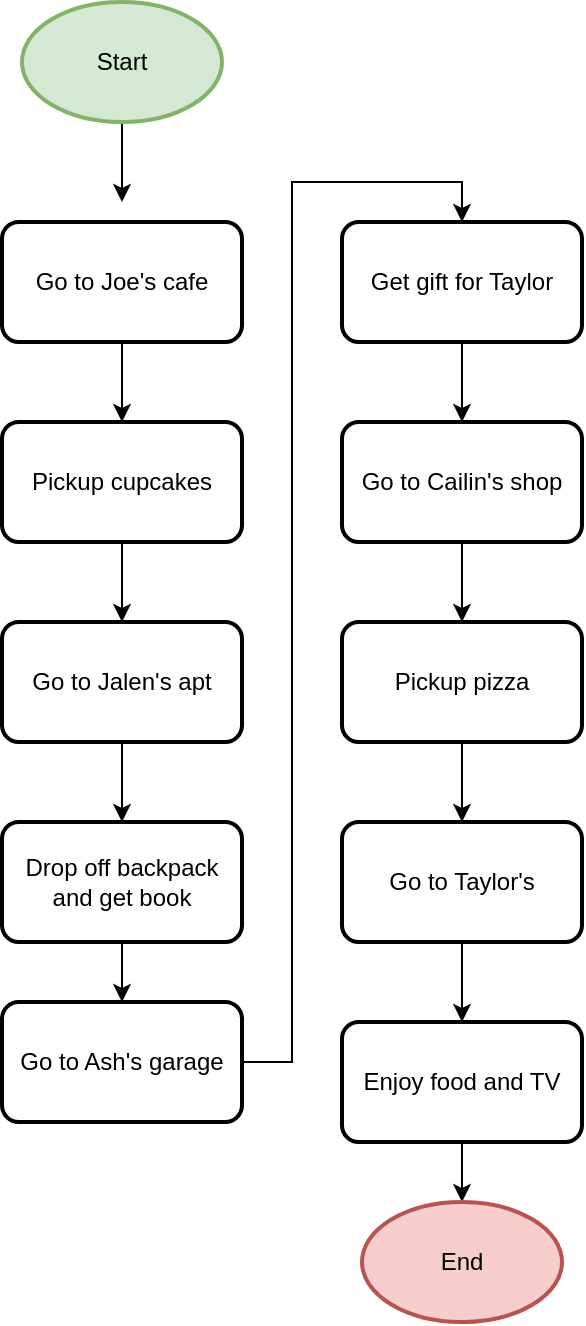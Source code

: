 <mxfile version="24.0.2" type="github">
  <diagram name="Page-1" id="k-X9p1Cfc_ZqnpzFnHM_">
    <mxGraphModel dx="1093" dy="1058" grid="1" gridSize="10" guides="1" tooltips="1" connect="1" arrows="1" fold="1" page="1" pageScale="1" pageWidth="850" pageHeight="1100" math="0" shadow="0">
      <root>
        <mxCell id="0" />
        <mxCell id="1" parent="0" />
        <mxCell id="H7qsg7Pyv0B2uMaZdedw-4" style="edgeStyle=orthogonalEdgeStyle;rounded=0;orthogonalLoop=1;jettySize=auto;html=1;entryX=0.5;entryY=0;entryDx=0;entryDy=0;" edge="1" parent="1" source="H7qsg7Pyv0B2uMaZdedw-2">
          <mxGeometry relative="1" as="geometry">
            <mxPoint x="140" y="160" as="targetPoint" />
          </mxGeometry>
        </mxCell>
        <mxCell id="H7qsg7Pyv0B2uMaZdedw-2" value="Start" style="strokeWidth=2;html=1;shape=mxgraph.flowchart.start_1;whiteSpace=wrap;fillColor=#d5e8d4;strokeColor=#82b366;" vertex="1" parent="1">
          <mxGeometry x="90" y="60" width="100" height="60" as="geometry" />
        </mxCell>
        <mxCell id="H7qsg7Pyv0B2uMaZdedw-10" value="" style="edgeStyle=orthogonalEdgeStyle;rounded=0;orthogonalLoop=1;jettySize=auto;html=1;" edge="1" parent="1" source="H7qsg7Pyv0B2uMaZdedw-7" target="H7qsg7Pyv0B2uMaZdedw-9">
          <mxGeometry relative="1" as="geometry" />
        </mxCell>
        <mxCell id="H7qsg7Pyv0B2uMaZdedw-7" value="Go to Joe&#39;s cafe" style="rounded=1;whiteSpace=wrap;html=1;arcSize=14;strokeWidth=2;" vertex="1" parent="1">
          <mxGeometry x="80" y="170" width="120" height="60" as="geometry" />
        </mxCell>
        <mxCell id="H7qsg7Pyv0B2uMaZdedw-12" value="" style="edgeStyle=orthogonalEdgeStyle;rounded=0;orthogonalLoop=1;jettySize=auto;html=1;" edge="1" parent="1" source="H7qsg7Pyv0B2uMaZdedw-9" target="H7qsg7Pyv0B2uMaZdedw-11">
          <mxGeometry relative="1" as="geometry" />
        </mxCell>
        <mxCell id="H7qsg7Pyv0B2uMaZdedw-9" value="Pickup cupcakes" style="rounded=1;whiteSpace=wrap;html=1;arcSize=14;strokeWidth=2;" vertex="1" parent="1">
          <mxGeometry x="80" y="270" width="120" height="60" as="geometry" />
        </mxCell>
        <mxCell id="H7qsg7Pyv0B2uMaZdedw-14" value="" style="edgeStyle=orthogonalEdgeStyle;rounded=0;orthogonalLoop=1;jettySize=auto;html=1;" edge="1" parent="1" source="H7qsg7Pyv0B2uMaZdedw-11" target="H7qsg7Pyv0B2uMaZdedw-13">
          <mxGeometry relative="1" as="geometry" />
        </mxCell>
        <mxCell id="H7qsg7Pyv0B2uMaZdedw-11" value="Go to Jalen&#39;s apt" style="rounded=1;whiteSpace=wrap;html=1;arcSize=14;strokeWidth=2;" vertex="1" parent="1">
          <mxGeometry x="80" y="370" width="120" height="60" as="geometry" />
        </mxCell>
        <mxCell id="H7qsg7Pyv0B2uMaZdedw-16" value="" style="edgeStyle=orthogonalEdgeStyle;rounded=0;orthogonalLoop=1;jettySize=auto;html=1;" edge="1" parent="1" source="H7qsg7Pyv0B2uMaZdedw-13" target="H7qsg7Pyv0B2uMaZdedw-15">
          <mxGeometry relative="1" as="geometry" />
        </mxCell>
        <mxCell id="H7qsg7Pyv0B2uMaZdedw-13" value="Drop off backpack and get book" style="rounded=1;whiteSpace=wrap;html=1;arcSize=14;strokeWidth=2;" vertex="1" parent="1">
          <mxGeometry x="80" y="470" width="120" height="60" as="geometry" />
        </mxCell>
        <mxCell id="H7qsg7Pyv0B2uMaZdedw-18" value="" style="edgeStyle=orthogonalEdgeStyle;rounded=0;orthogonalLoop=1;jettySize=auto;html=1;entryX=0.5;entryY=0;entryDx=0;entryDy=0;" edge="1" parent="1" source="H7qsg7Pyv0B2uMaZdedw-15" target="H7qsg7Pyv0B2uMaZdedw-17">
          <mxGeometry relative="1" as="geometry" />
        </mxCell>
        <mxCell id="H7qsg7Pyv0B2uMaZdedw-15" value="Go to Ash&#39;s garage" style="rounded=1;whiteSpace=wrap;html=1;arcSize=14;strokeWidth=2;" vertex="1" parent="1">
          <mxGeometry x="80" y="560" width="120" height="60" as="geometry" />
        </mxCell>
        <mxCell id="H7qsg7Pyv0B2uMaZdedw-20" value="" style="edgeStyle=orthogonalEdgeStyle;rounded=0;orthogonalLoop=1;jettySize=auto;html=1;entryX=0.5;entryY=0;entryDx=0;entryDy=0;" edge="1" parent="1" source="H7qsg7Pyv0B2uMaZdedw-17" target="H7qsg7Pyv0B2uMaZdedw-19">
          <mxGeometry relative="1" as="geometry" />
        </mxCell>
        <mxCell id="H7qsg7Pyv0B2uMaZdedw-17" value="Get gift for Taylor" style="rounded=1;whiteSpace=wrap;html=1;arcSize=14;strokeWidth=2;" vertex="1" parent="1">
          <mxGeometry x="250" y="170" width="120" height="60" as="geometry" />
        </mxCell>
        <mxCell id="H7qsg7Pyv0B2uMaZdedw-22" value="" style="edgeStyle=orthogonalEdgeStyle;rounded=0;orthogonalLoop=1;jettySize=auto;html=1;" edge="1" parent="1" source="H7qsg7Pyv0B2uMaZdedw-19" target="H7qsg7Pyv0B2uMaZdedw-21">
          <mxGeometry relative="1" as="geometry" />
        </mxCell>
        <mxCell id="H7qsg7Pyv0B2uMaZdedw-19" value="Go to Cailin&#39;s shop" style="rounded=1;whiteSpace=wrap;html=1;arcSize=14;strokeWidth=2;" vertex="1" parent="1">
          <mxGeometry x="250" y="270" width="120" height="60" as="geometry" />
        </mxCell>
        <mxCell id="H7qsg7Pyv0B2uMaZdedw-24" value="" style="edgeStyle=orthogonalEdgeStyle;rounded=0;orthogonalLoop=1;jettySize=auto;html=1;" edge="1" parent="1" source="H7qsg7Pyv0B2uMaZdedw-21" target="H7qsg7Pyv0B2uMaZdedw-23">
          <mxGeometry relative="1" as="geometry" />
        </mxCell>
        <mxCell id="H7qsg7Pyv0B2uMaZdedw-21" value="Pickup pizza" style="rounded=1;whiteSpace=wrap;html=1;arcSize=14;strokeWidth=2;" vertex="1" parent="1">
          <mxGeometry x="250" y="370" width="120" height="60" as="geometry" />
        </mxCell>
        <mxCell id="H7qsg7Pyv0B2uMaZdedw-26" value="" style="edgeStyle=orthogonalEdgeStyle;rounded=0;orthogonalLoop=1;jettySize=auto;html=1;" edge="1" parent="1" source="H7qsg7Pyv0B2uMaZdedw-23" target="H7qsg7Pyv0B2uMaZdedw-25">
          <mxGeometry relative="1" as="geometry" />
        </mxCell>
        <mxCell id="H7qsg7Pyv0B2uMaZdedw-23" value="Go to Taylor&#39;s" style="rounded=1;whiteSpace=wrap;html=1;arcSize=14;strokeWidth=2;" vertex="1" parent="1">
          <mxGeometry x="250" y="470" width="120" height="60" as="geometry" />
        </mxCell>
        <mxCell id="H7qsg7Pyv0B2uMaZdedw-28" value="" style="edgeStyle=orthogonalEdgeStyle;rounded=0;orthogonalLoop=1;jettySize=auto;html=1;" edge="1" parent="1" source="H7qsg7Pyv0B2uMaZdedw-25" target="H7qsg7Pyv0B2uMaZdedw-27">
          <mxGeometry relative="1" as="geometry" />
        </mxCell>
        <mxCell id="H7qsg7Pyv0B2uMaZdedw-25" value="Enjoy food and TV" style="rounded=1;whiteSpace=wrap;html=1;arcSize=14;strokeWidth=2;" vertex="1" parent="1">
          <mxGeometry x="250" y="570" width="120" height="60" as="geometry" />
        </mxCell>
        <mxCell id="H7qsg7Pyv0B2uMaZdedw-27" value="End" style="strokeWidth=2;html=1;shape=mxgraph.flowchart.start_1;whiteSpace=wrap;fillColor=#f8cecc;strokeColor=#b85450;" vertex="1" parent="1">
          <mxGeometry x="260" y="660" width="100" height="60" as="geometry" />
        </mxCell>
      </root>
    </mxGraphModel>
  </diagram>
</mxfile>
